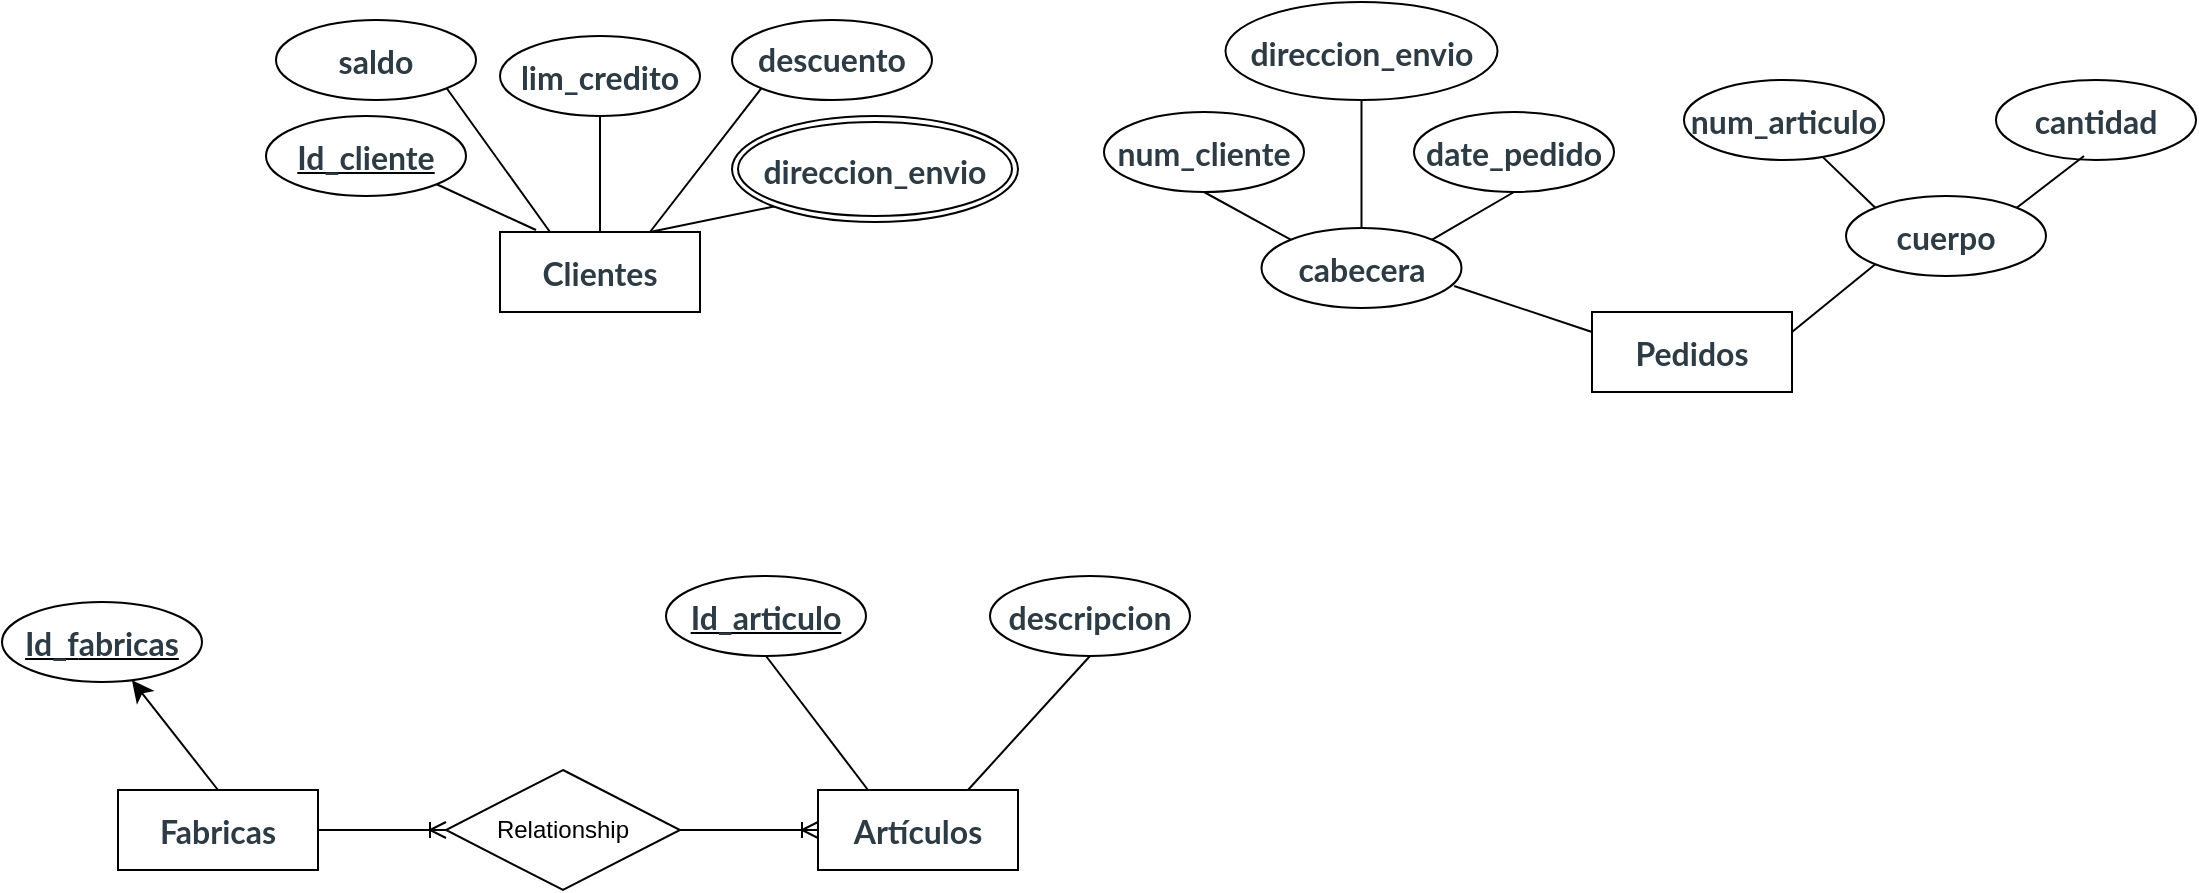 <mxfile version="24.9.1">
  <diagram name="Página-1" id="xeah7sLJagFgJ3AP-C5m">
    <mxGraphModel dx="1550" dy="771" grid="0" gridSize="10" guides="1" tooltips="1" connect="1" arrows="1" fold="1" page="0" pageScale="1" pageWidth="827" pageHeight="1169" math="0" shadow="0">
      <root>
        <mxCell id="0" />
        <mxCell id="1" parent="0" />
        <mxCell id="4hjfHTB6GQF3sTCc0Yl3-3" value="&lt;strong style=&quot;color: rgb(45, 59, 69); font-family: LatoWeb, &amp;quot;Lato Extended&amp;quot;, Lato, &amp;quot;Helvetica Neue&amp;quot;, Helvetica, Arial, sans-serif; font-size: 16px; text-align: left;&quot;&gt;Clientes&lt;/strong&gt;" style="whiteSpace=wrap;html=1;align=center;" parent="1" vertex="1">
          <mxGeometry x="118" y="161" width="100" height="40" as="geometry" />
        </mxCell>
        <mxCell id="4hjfHTB6GQF3sTCc0Yl3-4" value="&lt;strong style=&quot;color: rgb(45, 59, 69); font-family: LatoWeb, &amp;quot;Lato Extended&amp;quot;, Lato, &amp;quot;Helvetica Neue&amp;quot;, Helvetica, Arial, sans-serif; font-size: 16px; text-align: left;&quot;&gt;direccion_envio&lt;/strong&gt;" style="ellipse;shape=doubleEllipse;margin=3;whiteSpace=wrap;html=1;align=center;" parent="1" vertex="1">
          <mxGeometry x="234" y="103" width="143" height="53" as="geometry" />
        </mxCell>
        <mxCell id="4hjfHTB6GQF3sTCc0Yl3-5" value="&lt;strong style=&quot;color: rgb(45, 59, 69); font-family: LatoWeb, &amp;quot;Lato Extended&amp;quot;, Lato, &amp;quot;Helvetica Neue&amp;quot;, Helvetica, Arial, sans-serif; font-size: 16px; text-align: left;&quot;&gt;saldo&lt;/strong&gt;" style="ellipse;whiteSpace=wrap;html=1;align=center;" parent="1" vertex="1">
          <mxGeometry x="6" y="55" width="100" height="40" as="geometry" />
        </mxCell>
        <mxCell id="4hjfHTB6GQF3sTCc0Yl3-6" value="&lt;strong style=&quot;color: rgb(45, 59, 69); font-family: LatoWeb, &amp;quot;Lato Extended&amp;quot;, Lato, &amp;quot;Helvetica Neue&amp;quot;, Helvetica, Arial, sans-serif; font-size: 16px; text-align: left;&quot;&gt;lim_credito&lt;/strong&gt;" style="ellipse;whiteSpace=wrap;html=1;align=center;" parent="1" vertex="1">
          <mxGeometry x="118" y="63" width="100" height="40" as="geometry" />
        </mxCell>
        <mxCell id="4hjfHTB6GQF3sTCc0Yl3-8" value="&lt;strong style=&quot;color: rgb(45, 59, 69); font-family: LatoWeb, &amp;quot;Lato Extended&amp;quot;, Lato, &amp;quot;Helvetica Neue&amp;quot;, Helvetica, Arial, sans-serif; font-size: 16px; text-align: left;&quot;&gt;Id_cliente&lt;/strong&gt;" style="ellipse;whiteSpace=wrap;html=1;align=center;fontStyle=4;" parent="1" vertex="1">
          <mxGeometry x="1" y="103" width="100" height="40" as="geometry" />
        </mxCell>
        <mxCell id="4hjfHTB6GQF3sTCc0Yl3-17" value="&lt;strong style=&quot;color: rgb(45, 59, 69); font-family: LatoWeb, &amp;quot;Lato Extended&amp;quot;, Lato, &amp;quot;Helvetica Neue&amp;quot;, Helvetica, Arial, sans-serif; font-size: 16px; text-align: left;&quot;&gt;Artículos&lt;/strong&gt;" style="whiteSpace=wrap;html=1;align=center;" parent="1" vertex="1">
          <mxGeometry x="277" y="440" width="100" height="40" as="geometry" />
        </mxCell>
        <mxCell id="4hjfHTB6GQF3sTCc0Yl3-18" value="&lt;strong style=&quot;color: rgb(45, 59, 69); font-family: LatoWeb, &amp;quot;Lato Extended&amp;quot;, Lato, &amp;quot;Helvetica Neue&amp;quot;, Helvetica, Arial, sans-serif; font-size: 16px; text-align: left;&quot;&gt;Id_articulo&lt;/strong&gt;" style="ellipse;whiteSpace=wrap;html=1;align=center;fontStyle=4;" parent="1" vertex="1">
          <mxGeometry x="201" y="333" width="100" height="40" as="geometry" />
        </mxCell>
        <mxCell id="4hjfHTB6GQF3sTCc0Yl3-24" style="edgeStyle=none;curved=1;rounded=0;orthogonalLoop=1;jettySize=auto;html=1;exitX=0.5;exitY=0;exitDx=0;exitDy=0;fontSize=12;startSize=8;endSize=8;" parent="1" source="4hjfHTB6GQF3sTCc0Yl3-22" target="4hjfHTB6GQF3sTCc0Yl3-23" edge="1">
          <mxGeometry relative="1" as="geometry" />
        </mxCell>
        <mxCell id="4hjfHTB6GQF3sTCc0Yl3-22" value="&lt;div style=&quot;text-align: left;&quot;&gt;&lt;font face=&quot;LatoWeb, Lato Extended, Lato, Helvetica Neue, Helvetica, Arial, sans-serif&quot; color=&quot;#2d3b45&quot;&gt;&lt;span style=&quot;font-size: 16px;&quot;&gt;&lt;b&gt;Fabricas&lt;/b&gt;&lt;/span&gt;&lt;/font&gt;&lt;/div&gt;" style="whiteSpace=wrap;html=1;align=center;" parent="1" vertex="1">
          <mxGeometry x="-73" y="440" width="100" height="40" as="geometry" />
        </mxCell>
        <mxCell id="4hjfHTB6GQF3sTCc0Yl3-23" value="&lt;strong style=&quot;color: rgb(45, 59, 69); font-family: LatoWeb, &amp;quot;Lato Extended&amp;quot;, Lato, &amp;quot;Helvetica Neue&amp;quot;, Helvetica, Arial, sans-serif; font-size: 16px; text-align: left;&quot;&gt;Id_f&lt;/strong&gt;&lt;b style=&quot;color: rgb(45, 59, 69); font-family: LatoWeb, &amp;quot;Lato Extended&amp;quot;, Lato, &amp;quot;Helvetica Neue&amp;quot;, Helvetica, Arial, sans-serif; font-size: 16px; text-align: left;&quot;&gt;abricas&lt;/b&gt;" style="ellipse;whiteSpace=wrap;html=1;align=center;fontStyle=4;" parent="1" vertex="1">
          <mxGeometry x="-131" y="346" width="100" height="40" as="geometry" />
        </mxCell>
        <mxCell id="4hjfHTB6GQF3sTCc0Yl3-25" value="Relationship" style="shape=rhombus;perimeter=rhombusPerimeter;whiteSpace=wrap;html=1;align=center;" parent="1" vertex="1">
          <mxGeometry x="91" y="430" width="117" height="60" as="geometry" />
        </mxCell>
        <mxCell id="4hjfHTB6GQF3sTCc0Yl3-38" value="&lt;strong style=&quot;color: rgb(45, 59, 69); font-family: LatoWeb, &amp;quot;Lato Extended&amp;quot;, Lato, &amp;quot;Helvetica Neue&amp;quot;, Helvetica, Arial, sans-serif; font-size: 16px; text-align: left;&quot;&gt;descripcion&lt;/strong&gt;" style="ellipse;whiteSpace=wrap;html=1;align=center;" parent="1" vertex="1">
          <mxGeometry x="363" y="333" width="100" height="40" as="geometry" />
        </mxCell>
        <mxCell id="4hjfHTB6GQF3sTCc0Yl3-40" value="&lt;strong style=&quot;color: rgb(45, 59, 69); font-family: LatoWeb, &amp;quot;Lato Extended&amp;quot;, Lato, &amp;quot;Helvetica Neue&amp;quot;, Helvetica, Arial, sans-serif; font-size: 16px; text-align: left;&quot;&gt;Pedidos&lt;/strong&gt;" style="whiteSpace=wrap;html=1;align=center;" parent="1" vertex="1">
          <mxGeometry x="664" y="201" width="100" height="40" as="geometry" />
        </mxCell>
        <mxCell id="4hjfHTB6GQF3sTCc0Yl3-41" value="&lt;div style=&quot;text-align: left;&quot;&gt;&lt;span style=&quot;background-color: initial; font-size: 16px;&quot;&gt;&lt;font face=&quot;LatoWeb, Lato Extended, Lato, Helvetica Neue, Helvetica, Arial, sans-serif&quot; color=&quot;#2d3b45&quot;&gt;&lt;b&gt;descuento&lt;/b&gt;&lt;/font&gt;&lt;/span&gt;&lt;/div&gt;" style="ellipse;whiteSpace=wrap;html=1;align=center;" parent="1" vertex="1">
          <mxGeometry x="234" y="55" width="100" height="40" as="geometry" />
        </mxCell>
        <mxCell id="4hjfHTB6GQF3sTCc0Yl3-53" value="&lt;div style=&quot;text-align: left;&quot;&gt;&lt;font face=&quot;LatoWeb, Lato Extended, Lato, Helvetica Neue, Helvetica, Arial, sans-serif&quot; color=&quot;#2d3b45&quot;&gt;&lt;span style=&quot;font-size: 16px;&quot;&gt;&lt;b&gt;cabecera&lt;/b&gt;&lt;/span&gt;&lt;/font&gt;&lt;/div&gt;" style="ellipse;whiteSpace=wrap;html=1;align=center;" parent="1" vertex="1">
          <mxGeometry x="498.75" y="159" width="100" height="40" as="geometry" />
        </mxCell>
        <mxCell id="4hjfHTB6GQF3sTCc0Yl3-54" value="&lt;div style=&quot;text-align: left;&quot;&gt;&lt;strong style=&quot;color: rgb(45, 59, 69); font-family: LatoWeb, &amp;quot;Lato Extended&amp;quot;, Lato, &amp;quot;Helvetica Neue&amp;quot;, Helvetica, Arial, sans-serif; font-size: 16px;&quot;&gt;cuerpo&lt;/strong&gt;&lt;br&gt;&lt;/div&gt;" style="ellipse;whiteSpace=wrap;html=1;align=center;" parent="1" vertex="1">
          <mxGeometry x="791" y="143" width="100" height="40" as="geometry" />
        </mxCell>
        <mxCell id="mzERt1ANC72C59sDVlhT-1" value="" style="edgeStyle=entityRelationEdgeStyle;fontSize=12;html=1;endArrow=ERoneToMany;rounded=0;exitX=1;exitY=0.5;exitDx=0;exitDy=0;entryX=0;entryY=0.5;entryDx=0;entryDy=0;" edge="1" parent="1" source="4hjfHTB6GQF3sTCc0Yl3-22" target="4hjfHTB6GQF3sTCc0Yl3-25">
          <mxGeometry width="100" height="100" relative="1" as="geometry">
            <mxPoint x="39" y="463" as="sourcePoint" />
            <mxPoint x="139" y="363" as="targetPoint" />
            <Array as="points">
              <mxPoint x="59" y="462" />
            </Array>
          </mxGeometry>
        </mxCell>
        <mxCell id="mzERt1ANC72C59sDVlhT-4" value="" style="endArrow=none;html=1;rounded=0;entryX=1;entryY=1;entryDx=0;entryDy=0;exitX=0.18;exitY=-0.025;exitDx=0;exitDy=0;exitPerimeter=0;" edge="1" parent="1" source="4hjfHTB6GQF3sTCc0Yl3-3" target="4hjfHTB6GQF3sTCc0Yl3-8">
          <mxGeometry relative="1" as="geometry">
            <mxPoint x="158" y="188" as="sourcePoint" />
            <mxPoint x="74" y="120" as="targetPoint" />
          </mxGeometry>
        </mxCell>
        <mxCell id="mzERt1ANC72C59sDVlhT-5" value="" style="endArrow=none;html=1;rounded=0;entryX=0;entryY=1;entryDx=0;entryDy=0;exitX=0.75;exitY=0;exitDx=0;exitDy=0;" edge="1" parent="1" source="4hjfHTB6GQF3sTCc0Yl3-3" target="4hjfHTB6GQF3sTCc0Yl3-4">
          <mxGeometry relative="1" as="geometry">
            <mxPoint x="146" y="170" as="sourcePoint" />
            <mxPoint x="113" y="118" as="targetPoint" />
          </mxGeometry>
        </mxCell>
        <mxCell id="mzERt1ANC72C59sDVlhT-6" value="" style="endArrow=none;html=1;rounded=0;entryX=1;entryY=1;entryDx=0;entryDy=0;exitX=0.25;exitY=0;exitDx=0;exitDy=0;" edge="1" parent="1" source="4hjfHTB6GQF3sTCc0Yl3-3" target="4hjfHTB6GQF3sTCc0Yl3-5">
          <mxGeometry relative="1" as="geometry">
            <mxPoint x="146" y="170" as="sourcePoint" />
            <mxPoint x="96" y="147" as="targetPoint" />
          </mxGeometry>
        </mxCell>
        <mxCell id="mzERt1ANC72C59sDVlhT-7" value="" style="endArrow=none;html=1;rounded=0;entryX=0.5;entryY=1;entryDx=0;entryDy=0;exitX=0.5;exitY=0;exitDx=0;exitDy=0;" edge="1" parent="1" source="4hjfHTB6GQF3sTCc0Yl3-3" target="4hjfHTB6GQF3sTCc0Yl3-6">
          <mxGeometry relative="1" as="geometry">
            <mxPoint x="153" y="171" as="sourcePoint" />
            <mxPoint x="113" y="64" as="targetPoint" />
          </mxGeometry>
        </mxCell>
        <mxCell id="mzERt1ANC72C59sDVlhT-9" value="" style="endArrow=none;html=1;rounded=0;exitX=0.75;exitY=0;exitDx=0;exitDy=0;entryX=0;entryY=1;entryDx=0;entryDy=0;" edge="1" parent="1" source="4hjfHTB6GQF3sTCc0Yl3-3" target="4hjfHTB6GQF3sTCc0Yl3-41">
          <mxGeometry relative="1" as="geometry">
            <mxPoint x="178" y="171" as="sourcePoint" />
            <mxPoint x="221" y="97" as="targetPoint" />
          </mxGeometry>
        </mxCell>
        <mxCell id="mzERt1ANC72C59sDVlhT-10" value="&lt;div style=&quot;text-align: left;&quot;&gt;&lt;font face=&quot;LatoWeb, Lato Extended, Lato, Helvetica Neue, Helvetica, Arial, sans-serif&quot; color=&quot;#2d3b45&quot;&gt;&lt;span style=&quot;font-size: 16px;&quot;&gt;&lt;b&gt;num_cliente&lt;/b&gt;&lt;/span&gt;&lt;/font&gt;&lt;/div&gt;" style="ellipse;whiteSpace=wrap;html=1;align=center;" vertex="1" parent="1">
          <mxGeometry x="420" y="101" width="100" height="40" as="geometry" />
        </mxCell>
        <mxCell id="mzERt1ANC72C59sDVlhT-12" value="&lt;div style=&quot;text-align: left;&quot;&gt;&lt;font face=&quot;LatoWeb, Lato Extended, Lato, Helvetica Neue, Helvetica, Arial, sans-serif&quot; color=&quot;#2d3b45&quot;&gt;&lt;span style=&quot;font-size: 16px;&quot;&gt;&lt;b&gt;date_pedido&lt;/b&gt;&lt;/span&gt;&lt;/font&gt;&lt;/div&gt;" style="ellipse;whiteSpace=wrap;html=1;align=center;" vertex="1" parent="1">
          <mxGeometry x="575" y="101" width="100" height="40" as="geometry" />
        </mxCell>
        <mxCell id="mzERt1ANC72C59sDVlhT-13" value="&lt;div style=&quot;text-align: left;&quot;&gt;&lt;font face=&quot;LatoWeb, Lato Extended, Lato, Helvetica Neue, Helvetica, Arial, sans-serif&quot; color=&quot;#2d3b45&quot;&gt;&lt;span style=&quot;font-size: 16px;&quot;&gt;&lt;b&gt;num_articulo&lt;/b&gt;&lt;/span&gt;&lt;/font&gt;&lt;/div&gt;" style="ellipse;whiteSpace=wrap;html=1;align=center;" vertex="1" parent="1">
          <mxGeometry x="710" y="85" width="100" height="40" as="geometry" />
        </mxCell>
        <mxCell id="mzERt1ANC72C59sDVlhT-14" value="&lt;div style=&quot;text-align: left;&quot;&gt;&lt;font face=&quot;LatoWeb, Lato Extended, Lato, Helvetica Neue, Helvetica, Arial, sans-serif&quot; color=&quot;#2d3b45&quot;&gt;&lt;span style=&quot;font-size: 16px;&quot;&gt;&lt;b&gt;cantidad&lt;/b&gt;&lt;/span&gt;&lt;/font&gt;&lt;/div&gt;" style="ellipse;whiteSpace=wrap;html=1;align=center;" vertex="1" parent="1">
          <mxGeometry x="866" y="85" width="100" height="40" as="geometry" />
        </mxCell>
        <mxCell id="mzERt1ANC72C59sDVlhT-15" value="" style="endArrow=none;html=1;rounded=0;exitX=0;exitY=0;exitDx=0;exitDy=0;entryX=0.5;entryY=1;entryDx=0;entryDy=0;" edge="1" parent="1" source="4hjfHTB6GQF3sTCc0Yl3-53" target="mzERt1ANC72C59sDVlhT-10">
          <mxGeometry relative="1" as="geometry">
            <mxPoint x="453" y="239" as="sourcePoint" />
            <mxPoint x="509" y="167" as="targetPoint" />
          </mxGeometry>
        </mxCell>
        <mxCell id="mzERt1ANC72C59sDVlhT-16" value="" style="endArrow=none;html=1;rounded=0;exitX=0.5;exitY=0;exitDx=0;exitDy=0;entryX=0.5;entryY=1;entryDx=0;entryDy=0;" edge="1" parent="1" source="4hjfHTB6GQF3sTCc0Yl3-53" target="mzERt1ANC72C59sDVlhT-17">
          <mxGeometry relative="1" as="geometry">
            <mxPoint x="523" y="175" as="sourcePoint" />
            <mxPoint x="548.75" y="99.5" as="targetPoint" />
          </mxGeometry>
        </mxCell>
        <mxCell id="mzERt1ANC72C59sDVlhT-17" value="&lt;strong style=&quot;color: rgb(45, 59, 69); font-family: LatoWeb, &amp;quot;Lato Extended&amp;quot;, Lato, &amp;quot;Helvetica Neue&amp;quot;, Helvetica, Arial, sans-serif; font-size: 16px; text-align: left;&quot;&gt;direccion_envio&lt;/strong&gt;" style="ellipse;whiteSpace=wrap;html=1;align=center;" vertex="1" parent="1">
          <mxGeometry x="480.75" y="46" width="136" height="49" as="geometry" />
        </mxCell>
        <mxCell id="mzERt1ANC72C59sDVlhT-19" value="" style="endArrow=none;html=1;rounded=0;exitX=1;exitY=0;exitDx=0;exitDy=0;entryX=0.5;entryY=1;entryDx=0;entryDy=0;" edge="1" parent="1" source="4hjfHTB6GQF3sTCc0Yl3-53" target="mzERt1ANC72C59sDVlhT-12">
          <mxGeometry relative="1" as="geometry">
            <mxPoint x="559" y="169" as="sourcePoint" />
            <mxPoint x="559" y="105" as="targetPoint" />
          </mxGeometry>
        </mxCell>
        <mxCell id="mzERt1ANC72C59sDVlhT-20" value="" style="endArrow=none;html=1;rounded=0;exitX=0;exitY=0.25;exitDx=0;exitDy=0;entryX=0.963;entryY=0.725;entryDx=0;entryDy=0;entryPerimeter=0;" edge="1" parent="1" source="4hjfHTB6GQF3sTCc0Yl3-40" target="4hjfHTB6GQF3sTCc0Yl3-53">
          <mxGeometry relative="1" as="geometry">
            <mxPoint x="559" y="169" as="sourcePoint" />
            <mxPoint x="559" y="105" as="targetPoint" />
          </mxGeometry>
        </mxCell>
        <mxCell id="mzERt1ANC72C59sDVlhT-21" value="" style="endArrow=none;html=1;rounded=0;exitX=1;exitY=0.25;exitDx=0;exitDy=0;entryX=0;entryY=1;entryDx=0;entryDy=0;" edge="1" parent="1" source="4hjfHTB6GQF3sTCc0Yl3-40" target="4hjfHTB6GQF3sTCc0Yl3-54">
          <mxGeometry relative="1" as="geometry">
            <mxPoint x="674" y="221" as="sourcePoint" />
            <mxPoint x="605" y="198" as="targetPoint" />
          </mxGeometry>
        </mxCell>
        <mxCell id="mzERt1ANC72C59sDVlhT-22" value="" style="endArrow=none;html=1;rounded=0;exitX=0;exitY=0;exitDx=0;exitDy=0;" edge="1" parent="1" source="4hjfHTB6GQF3sTCc0Yl3-54" target="mzERt1ANC72C59sDVlhT-13">
          <mxGeometry relative="1" as="geometry">
            <mxPoint x="774" y="221" as="sourcePoint" />
            <mxPoint x="816" y="187" as="targetPoint" />
          </mxGeometry>
        </mxCell>
        <mxCell id="mzERt1ANC72C59sDVlhT-23" value="" style="endArrow=none;html=1;rounded=0;exitX=1;exitY=0;exitDx=0;exitDy=0;entryX=0.44;entryY=0.95;entryDx=0;entryDy=0;entryPerimeter=0;" edge="1" parent="1" source="4hjfHTB6GQF3sTCc0Yl3-54" target="mzERt1ANC72C59sDVlhT-14">
          <mxGeometry relative="1" as="geometry">
            <mxPoint x="816" y="159" as="sourcePoint" />
            <mxPoint x="789" y="133" as="targetPoint" />
          </mxGeometry>
        </mxCell>
        <mxCell id="mzERt1ANC72C59sDVlhT-24" value="" style="edgeStyle=entityRelationEdgeStyle;fontSize=12;html=1;endArrow=ERoneToMany;rounded=0;exitX=1;exitY=0.5;exitDx=0;exitDy=0;entryX=0;entryY=0.5;entryDx=0;entryDy=0;" edge="1" parent="1" source="4hjfHTB6GQF3sTCc0Yl3-25" target="4hjfHTB6GQF3sTCc0Yl3-17">
          <mxGeometry width="100" height="100" relative="1" as="geometry">
            <mxPoint x="153" y="505" as="sourcePoint" />
            <mxPoint x="255" y="564" as="targetPoint" />
          </mxGeometry>
        </mxCell>
        <mxCell id="mzERt1ANC72C59sDVlhT-26" value="" style="endArrow=none;html=1;rounded=0;exitX=0.75;exitY=0;exitDx=0;exitDy=0;entryX=0.5;entryY=1;entryDx=0;entryDy=0;" edge="1" parent="1" source="4hjfHTB6GQF3sTCc0Yl3-17" target="4hjfHTB6GQF3sTCc0Yl3-38">
          <mxGeometry relative="1" as="geometry">
            <mxPoint x="395" y="437" as="sourcePoint" />
            <mxPoint x="451" y="365" as="targetPoint" />
            <Array as="points" />
          </mxGeometry>
        </mxCell>
        <mxCell id="mzERt1ANC72C59sDVlhT-27" value="" style="endArrow=none;html=1;rounded=0;exitX=0.25;exitY=0;exitDx=0;exitDy=0;entryX=0.5;entryY=1;entryDx=0;entryDy=0;" edge="1" parent="1" source="4hjfHTB6GQF3sTCc0Yl3-17" target="4hjfHTB6GQF3sTCc0Yl3-18">
          <mxGeometry relative="1" as="geometry">
            <mxPoint x="362" y="450" as="sourcePoint" />
            <mxPoint x="417" y="381" as="targetPoint" />
            <Array as="points" />
          </mxGeometry>
        </mxCell>
      </root>
    </mxGraphModel>
  </diagram>
</mxfile>
